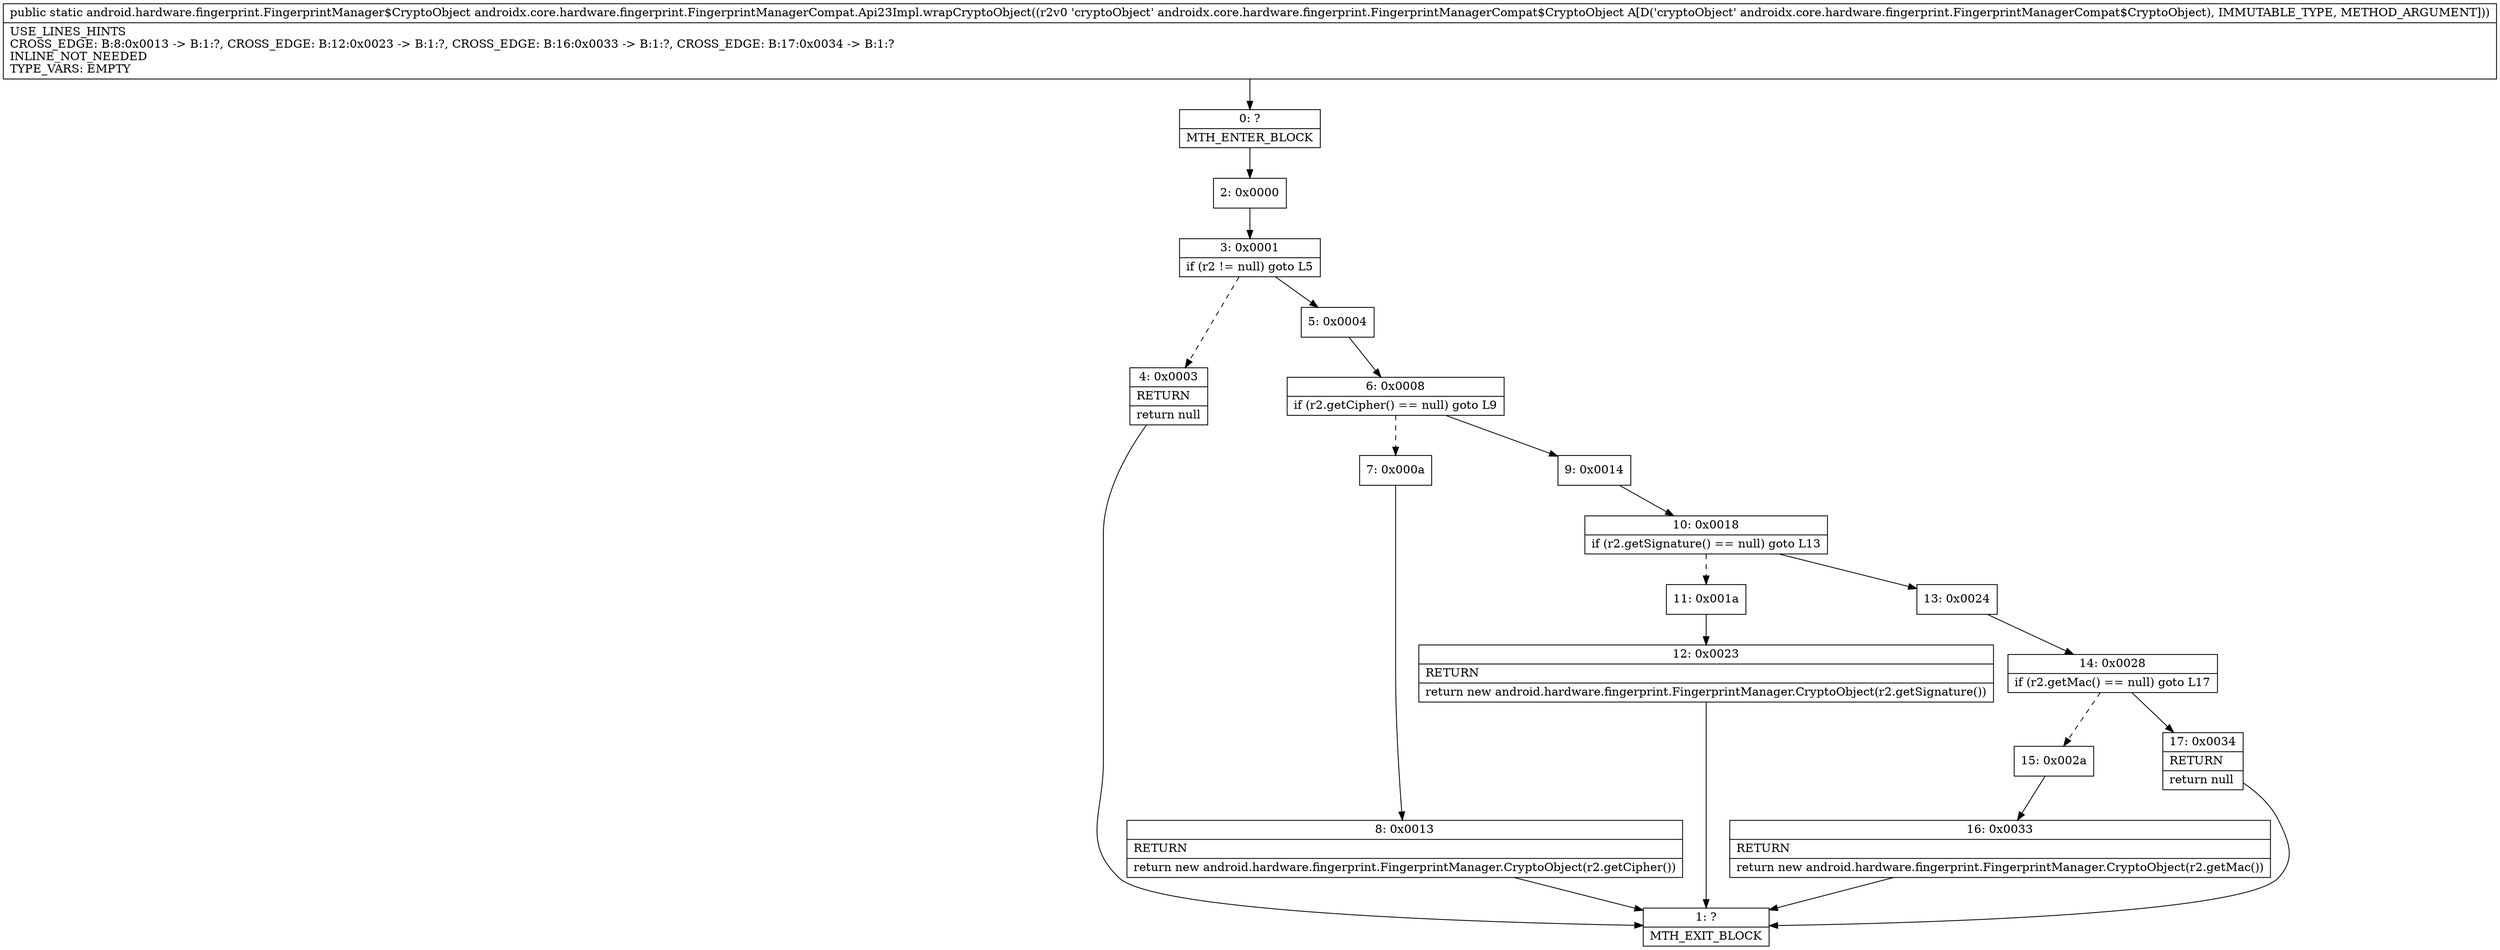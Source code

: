 digraph "CFG forandroidx.core.hardware.fingerprint.FingerprintManagerCompat.Api23Impl.wrapCryptoObject(Landroidx\/core\/hardware\/fingerprint\/FingerprintManagerCompat$CryptoObject;)Landroid\/hardware\/fingerprint\/FingerprintManager$CryptoObject;" {
Node_0 [shape=record,label="{0\:\ ?|MTH_ENTER_BLOCK\l}"];
Node_2 [shape=record,label="{2\:\ 0x0000}"];
Node_3 [shape=record,label="{3\:\ 0x0001|if (r2 != null) goto L5\l}"];
Node_4 [shape=record,label="{4\:\ 0x0003|RETURN\l|return null\l}"];
Node_1 [shape=record,label="{1\:\ ?|MTH_EXIT_BLOCK\l}"];
Node_5 [shape=record,label="{5\:\ 0x0004}"];
Node_6 [shape=record,label="{6\:\ 0x0008|if (r2.getCipher() == null) goto L9\l}"];
Node_7 [shape=record,label="{7\:\ 0x000a}"];
Node_8 [shape=record,label="{8\:\ 0x0013|RETURN\l|return new android.hardware.fingerprint.FingerprintManager.CryptoObject(r2.getCipher())\l}"];
Node_9 [shape=record,label="{9\:\ 0x0014}"];
Node_10 [shape=record,label="{10\:\ 0x0018|if (r2.getSignature() == null) goto L13\l}"];
Node_11 [shape=record,label="{11\:\ 0x001a}"];
Node_12 [shape=record,label="{12\:\ 0x0023|RETURN\l|return new android.hardware.fingerprint.FingerprintManager.CryptoObject(r2.getSignature())\l}"];
Node_13 [shape=record,label="{13\:\ 0x0024}"];
Node_14 [shape=record,label="{14\:\ 0x0028|if (r2.getMac() == null) goto L17\l}"];
Node_15 [shape=record,label="{15\:\ 0x002a}"];
Node_16 [shape=record,label="{16\:\ 0x0033|RETURN\l|return new android.hardware.fingerprint.FingerprintManager.CryptoObject(r2.getMac())\l}"];
Node_17 [shape=record,label="{17\:\ 0x0034|RETURN\l|return null\l}"];
MethodNode[shape=record,label="{public static android.hardware.fingerprint.FingerprintManager$CryptoObject androidx.core.hardware.fingerprint.FingerprintManagerCompat.Api23Impl.wrapCryptoObject((r2v0 'cryptoObject' androidx.core.hardware.fingerprint.FingerprintManagerCompat$CryptoObject A[D('cryptoObject' androidx.core.hardware.fingerprint.FingerprintManagerCompat$CryptoObject), IMMUTABLE_TYPE, METHOD_ARGUMENT]))  | USE_LINES_HINTS\lCROSS_EDGE: B:8:0x0013 \-\> B:1:?, CROSS_EDGE: B:12:0x0023 \-\> B:1:?, CROSS_EDGE: B:16:0x0033 \-\> B:1:?, CROSS_EDGE: B:17:0x0034 \-\> B:1:?\lINLINE_NOT_NEEDED\lTYPE_VARS: EMPTY\l}"];
MethodNode -> Node_0;Node_0 -> Node_2;
Node_2 -> Node_3;
Node_3 -> Node_4[style=dashed];
Node_3 -> Node_5;
Node_4 -> Node_1;
Node_5 -> Node_6;
Node_6 -> Node_7[style=dashed];
Node_6 -> Node_9;
Node_7 -> Node_8;
Node_8 -> Node_1;
Node_9 -> Node_10;
Node_10 -> Node_11[style=dashed];
Node_10 -> Node_13;
Node_11 -> Node_12;
Node_12 -> Node_1;
Node_13 -> Node_14;
Node_14 -> Node_15[style=dashed];
Node_14 -> Node_17;
Node_15 -> Node_16;
Node_16 -> Node_1;
Node_17 -> Node_1;
}

